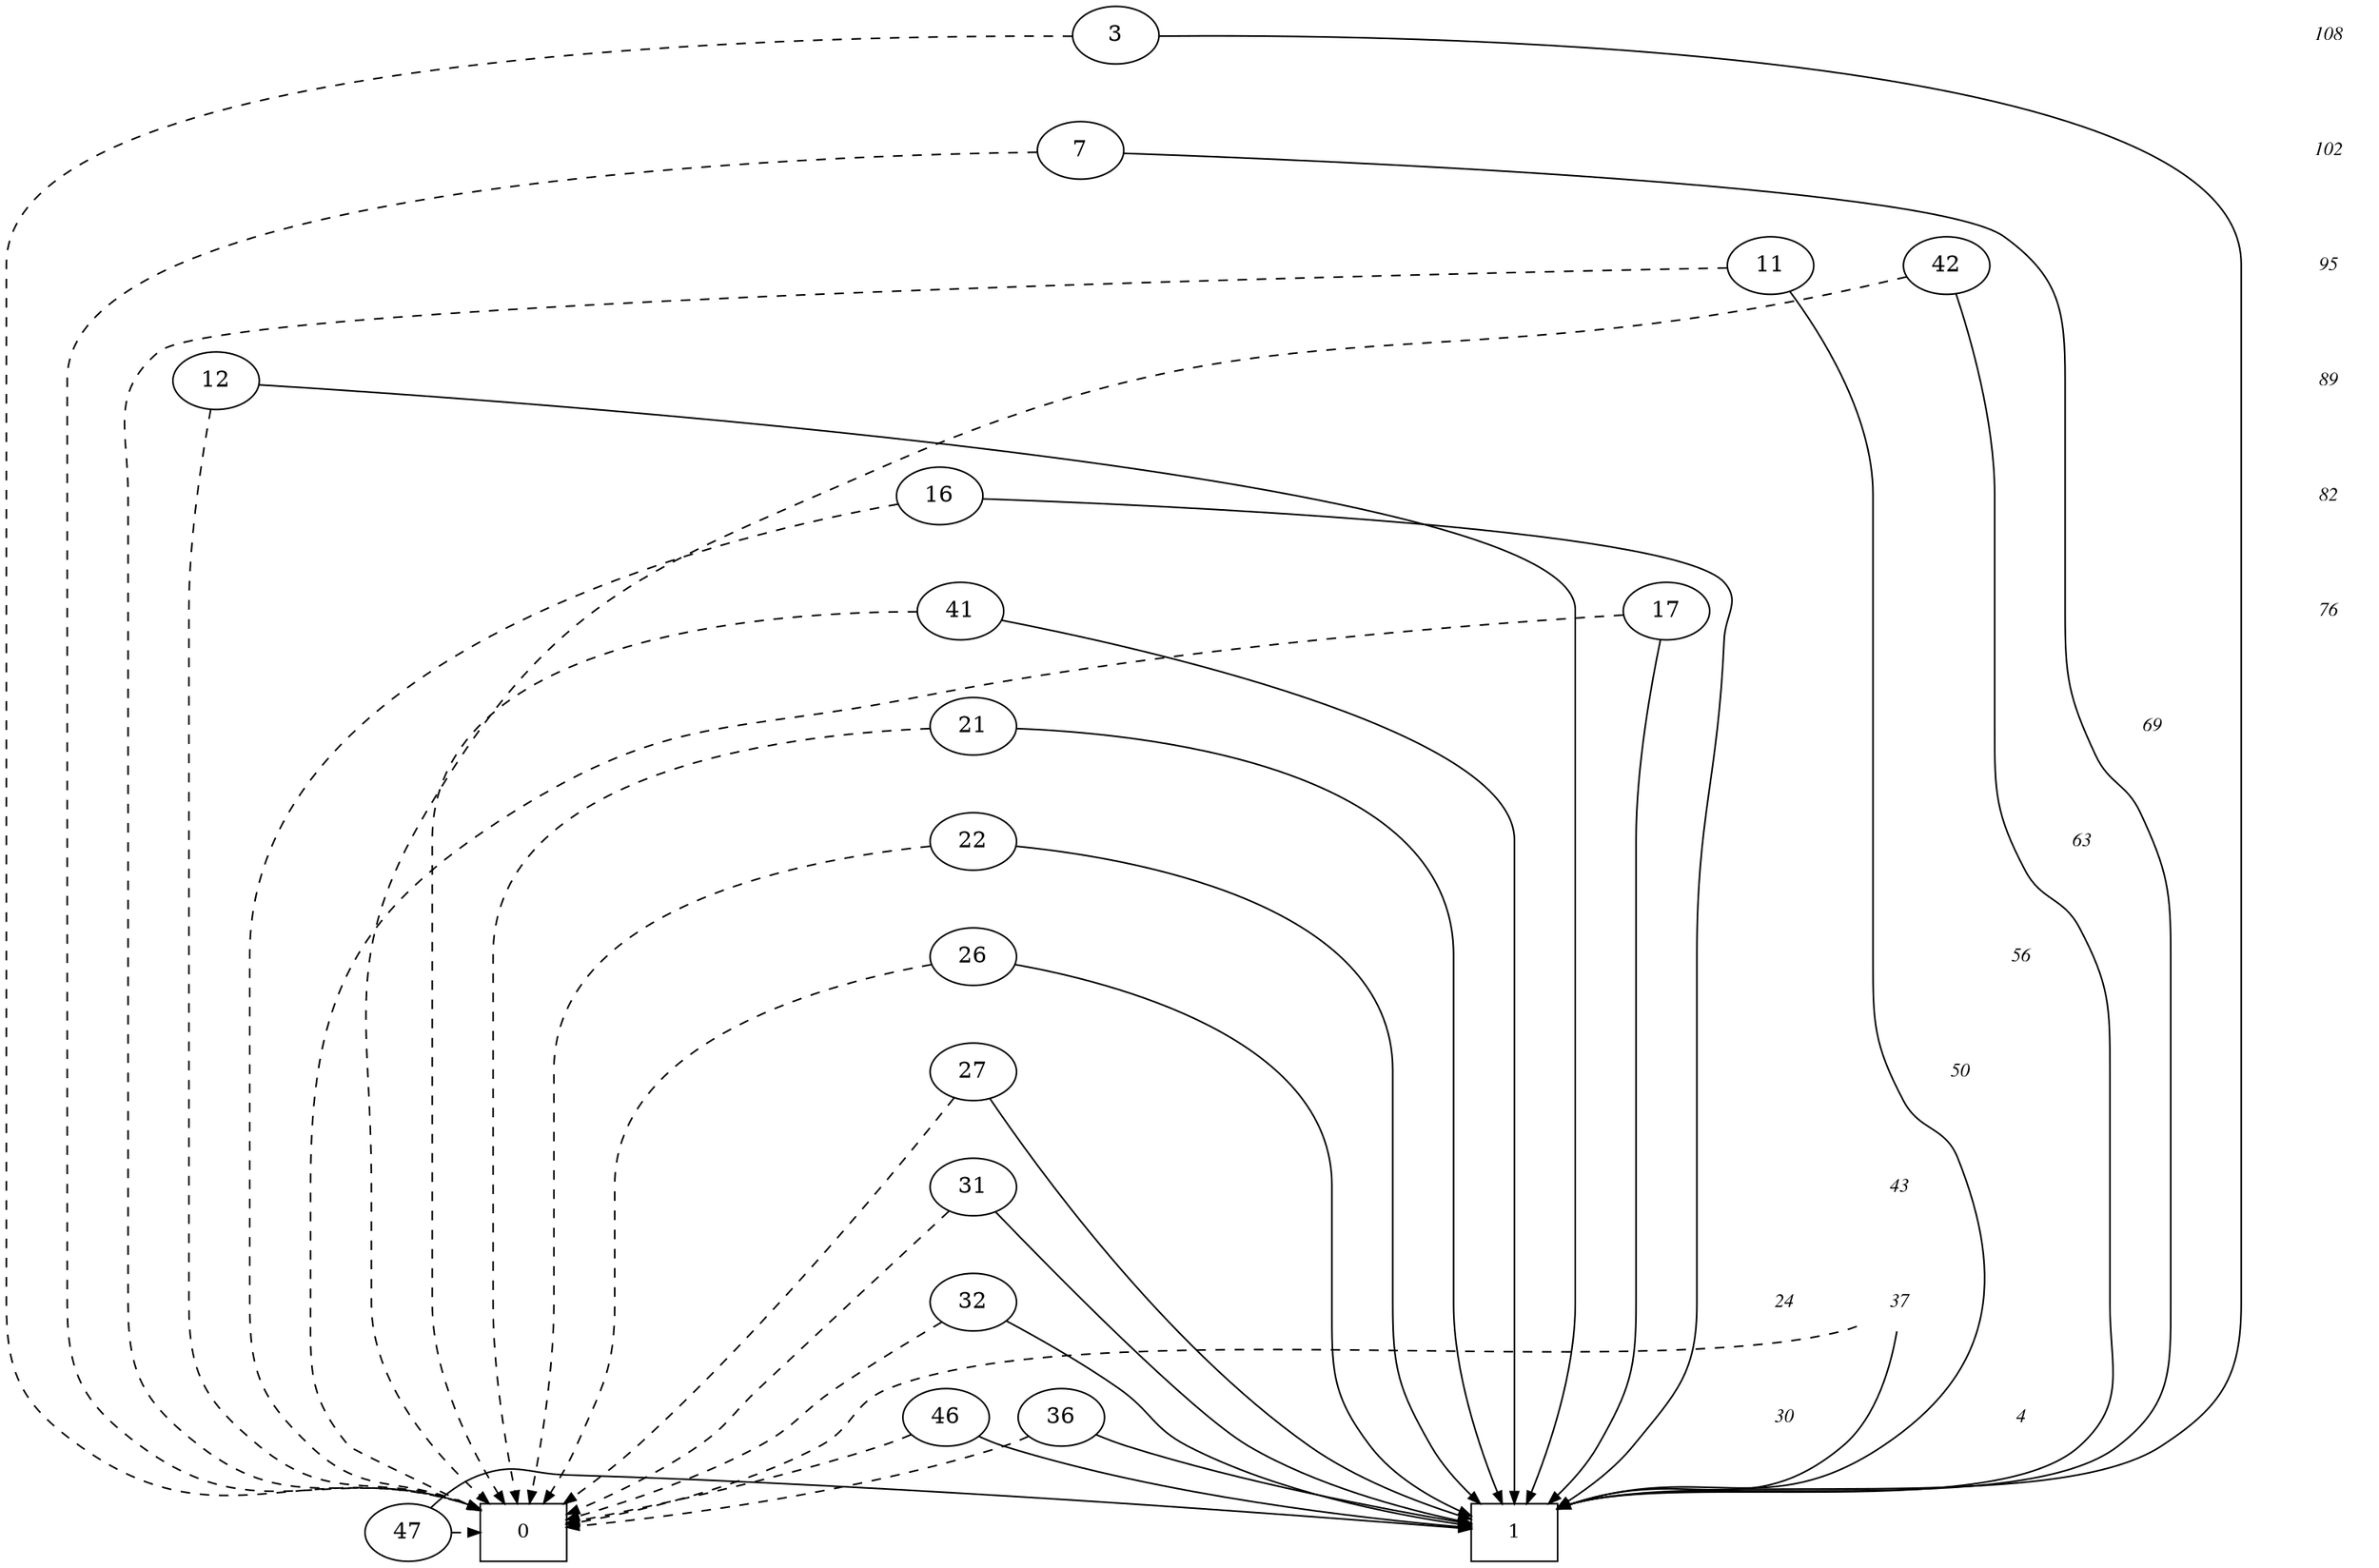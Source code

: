 digraph BDD {
center = true;
{ rank = same; { node [style=invis]; "T" };
 { node [shape=box,fontsize=12]; "0"; }
  { node [shape=box,fontsize=12]; "1"; }
}
{ rank=same; { node [shape=plaintext,fontname="Times Italic",fontsize=12] "108" };"3";}
{ rank=same; { node [shape=plaintext,fontname="Times Italic",fontsize=12] "102" };"7";}
{ rank=same; { node [shape=plaintext,fontname="Times Italic",fontsize=12] "95" };"11";}
{ rank=same; { node [shape=plaintext,fontname="Times Italic",fontsize=12] "89" };"12";}
{ rank=same; { node [shape=plaintext,fontname="Times Italic",fontsize=12] "82" };"16";}
{ rank=same; { node [shape=plaintext,fontname="Times Italic",fontsize=12] "76" };"17";}
{ rank=same; { node [shape=plaintext,fontname="Times Italic",fontsize=12] "69" };"21";}
{ rank=same; { node [shape=plaintext,fontname="Times Italic",fontsize=12] "63" };"22";}
{ rank=same; { node [shape=plaintext,fontname="Times Italic",fontsize=12] "56" };"26";}
{ rank=same; { node [shape=plaintext,fontname="Times Italic",fontsize=12] "50" };"27";}
{ rank=same; { node [shape=plaintext,fontname="Times Italic",fontsize=12] "43" };"31";}
{ rank=same; { node [shape=plaintext,fontname="Times Italic",fontsize=12] "37" };"32";}
{ rank=same; { node [shape=plaintext,fontname="Times Italic",fontsize=12] "30" };"36";}
{ rank=same; { node [shape=plaintext,fontname="Times Italic",fontsize=12] "24" };"37";}
{ rank=same; { node [shape=plaintext,fontname="Times Italic",fontsize=12] "17" };"41";}
{ rank=same; { node [shape=plaintext,fontname="Times Italic",fontsize=12] "11" };"42";}
{ rank=same; { node [shape=plaintext,fontname="Times Italic",fontsize=12] "4" };"46";}
{ rank=same; { node [shape=plaintext,fontname="Times Italic",fontsize=12] "1" };"47";}
edge [style = invis]; {"108" -> "102" -> "95" -> "89" -> "82" -> "76" -> "69" -> "63" -> "56" -> "50" -> "43" -> "37" -> "30" -> "24" -> "17" -> "11" -> "4" -> "1" -> "T"; }
"3" -> "1" [style=solid,arrowsize=".75"];
"3" -> "0" [style=dashed,arrowsize=".75"];
"7" -> "1" [style=solid,arrowsize=".75"];
"7" -> "0" [style=dashed,arrowsize=".75"];
"11" -> "1" [style=solid,arrowsize=".75"];
"11" -> "0" [style=dashed,arrowsize=".75"];
"12" -> "1" [style=solid,arrowsize=".75"];
"12" -> "0" [style=dashed,arrowsize=".75"];
"16" -> "1" [style=solid,arrowsize=".75"];
"16" -> "0" [style=dashed,arrowsize=".75"];
"17" -> "1" [style=solid,arrowsize=".75"];
"17" -> "0" [style=dashed,arrowsize=".75"];
"21" -> "1" [style=solid,arrowsize=".75"];
"21" -> "0" [style=dashed,arrowsize=".75"];
"22" -> "1" [style=solid,arrowsize=".75"];
"22" -> "0" [style=dashed,arrowsize=".75"];
"26" -> "1" [style=solid,arrowsize=".75"];
"26" -> "0" [style=dashed,arrowsize=".75"];
"27" -> "1" [style=solid,arrowsize=".75"];
"27" -> "0" [style=dashed,arrowsize=".75"];
"31" -> "1" [style=solid,arrowsize=".75"];
"31" -> "0" [style=dashed,arrowsize=".75"];
"32" -> "1" [style=solid,arrowsize=".75"];
"32" -> "0" [style=dashed,arrowsize=".75"];
"36" -> "1" [style=solid,arrowsize=".75"];
"36" -> "0" [style=dashed,arrowsize=".75"];
"37" -> "1" [style=solid,arrowsize=".75"];
"37" -> "0" [style=dashed,arrowsize=".75"];
"41" -> "1" [style=solid,arrowsize=".75"];
"41" -> "0" [style=dashed,arrowsize=".75"];
"42" -> "1" [style=solid,arrowsize=".75"];
"42" -> "0" [style=dashed,arrowsize=".75"];
"46" -> "1" [style=solid,arrowsize=".75"];
"46" -> "0" [style=dashed,arrowsize=".75"];
"47" -> "1" [style=solid,arrowsize=".75"];
"47" -> "0" [style=dashed,arrowsize=".75"];
}
